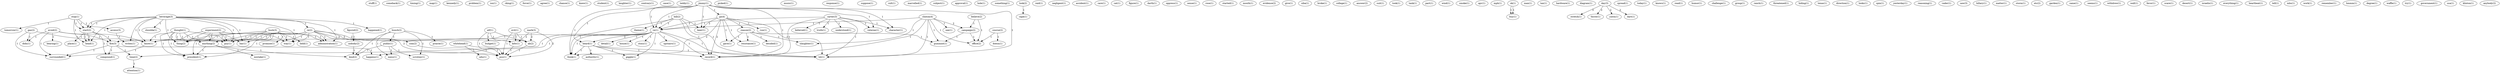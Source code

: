 digraph G {
  stuff [ label="stuff(1)" ];
  comeback [ label="comeback(1)" ];
  timing [ label="timing(1)" ];
  map [ label="map(1)" ];
  kennedy [ label="kennedy(1)" ];
  problem [ label="problem(1)" ];
  isn [ label="isn(1)" ];
  cking [ label="cking(1)" ];
  force [ label="force(1)" ];
  agree [ label="agree(1)" ];
  chance [ label="chance(1)" ];
  knew [ label="knew(1)" ];
  student [ label="student(1)" ];
  laughter [ label="laughter(1)" ];
  contrary [ label="contrary(1)" ];
  case [ label="case(1)" ];
  teddy [ label="teddy(1)" ];
  beverage [ label="beverage(3)" ];
  happened [ label="happened(1)" ];
  start [ label="start(1)" ];
  shoulda [ label="shoulda(1)" ];
  re [ label="re(2)" ];
  bar [ label="bar(1)" ];
  way [ label="way(1)" ];
  administration [ label="administration(1)" ];
  start [ label="start(2)" ];
  thing [ label="thing(2)" ];
  know [ label="know(1)" ];
  head [ label="head(1)" ];
  guy [ label="guy(1)" ];
  writes [ label="writes(1)" ];
  picked [ label="picked(1)" ];
  music [ label="music(1)" ];
  response [ label="response(1)" ];
  suppose [ label="suppose(1)" ];
  avoid [ label="avoid(2)" ];
  bearing [ label="bearing(1)" ];
  fire [ label="fire(3)" ];
  didn [ label="didn(1)" ];
  surrounded [ label="surrounded(1)" ];
  cult [ label="cult(1)" ];
  marvelled [ label="marvelled(1)" ];
  subject [ label="subject(1)" ];
  approval [ label="approval(1)" ];
  jimmy [ label="jimmy(1)" ];
  ve [ label="ve(1)" ];
  heard [ label="heard(1)" ];
  go [ label="go(4)" ];
  think [ label="think(1)" ];
  beer [ label="beer(1)" ];
  veteran [ label="veteran(1)" ];
  record [ label="record(1)" ];
  character [ label="character(1)" ];
  lot [ label="lot(1)" ];
  ve [ label="ve(1)" ];
  hole [ label="hole(1)" ];
  something [ label="something(1)" ];
  happens [ label="happens(1)" ];
  upstairs [ label="upstairs(1)" ];
  time [ label="time(2)" ];
  detail [ label="detail(1)" ];
  house [ label="house(1)" ];
  story [ label="story(1)" ];
  giggle [ label="giggle(1)" ];
  look [ label="look(2)" ];
  cape [ label="cape(1)" ];
  raid [ label="raid(1)" ];
  authority [ label="authority(1)" ];
  negligent [ label="negligent(1)" ];
  accident [ label="accident(1)" ];
  care [ label="care(1)" ];
  stop [ label="stop(1)" ];
  access [ label="access(3)" ];
  tomorrow [ label="tomorrow(1)" ];
  cat [ label="cat(1)" ];
  figure [ label="figure(1)" ];
  darth [ label="darth(1)" ];
  reason [ label="reason(2)" ];
  run [ label="run(1)" ];
  resistance [ label="resistance(1)" ];
  gave [ label="gave(1)" ];
  oppress [ label="oppress(1)" ];
  place [ label="place(1)" ];
  compound [ label="compound(1)" ];
  sense [ label="sense(1)" ];
  rose [ label="rose(1)" ];
  started [ label="started(1)" ];
  mouth [ label="mouth(1)" ];
  evidence [ label="evidence(2)" ];
  give [ label="give(1)" ];
  whitehead [ label="whitehead(1)" ];
  edu [ label="edu(1)" ];
  psu [ label="psu(1)" ];
  bunch [ label="bunch(2)" ];
  prairie [ label="prairie(1)" ];
  public [ label="public(1)" ];
  mess [ label="mess(1)" ];
  scrutiny [ label="scrutiny(1)" ];
  kind [ label="kind(2)" ];
  siba [ label="siba(1)" ];
  broke [ label="broke(1)" ];
  college [ label="college(1)" ];
  answer [ label="answer(2)" ];
  suit [ label="suit(1)" ];
  took [ label="took(1)" ];
  tank [ label="tank(1)" ];
  part [ label="part(1)" ];
  wind [ label="wind(1)" ];
  com [ label="com(2)" ];
  ab [ label="ab(2)" ];
  kdw [ label="kdw(1)" ];
  bush [ label="bush(3)" ];
  anything [ label="anything(2)" ];
  held [ label="held(1)" ];
  promise [ label="promise(1)" ];
  president [ label="president(1)" ];
  experiment [ label="experiment(2)" ];
  smoke [ label="smoke(1)" ];
  apv [ label="apv(1)" ];
  mph [ label="mph(1)" ];
  ok [ label="ok(1)" ];
  buy [ label="buy(1)" ];
  man [ label="man(1)" ];
  tax [ label="tax(1)" ];
  hardware [ label="hardware(1)" ];
  diagram [ label="diagram(1)" ];
  day [ label="day(3)" ];
  stretch [ label="stretch(1)" ];
  throw [ label="throw(1)" ];
  yawn [ label="yawn(1)" ];
  dart [ label="dart(1)" ];
  spread [ label="spread(1)" ];
  today [ label="today(1)" ];
  knows [ label="knows(1)" ];
  decided [ label="decided(1)" ];
  slaughter [ label="slaughter(1)" ];
  gummint [ label="gummint(1)" ];
  bill [ label="bill(2)" ];
  theme [ label="theme(1)" ];
  read [ label="read(1)" ];
  humor [ label="humor(1)" ];
  ok [ label="ok(1)" ];
  gas [ label="gas(2)" ];
  challenge [ label="challenge(1)" ];
  group [ label="group(1)" ];
  ranch [ label="ranch(1)" ];
  threatened [ label="threatened(1)" ];
  attention [ label="attention(1)" ];
  hiding [ label="hiding(1)" ];
  texas [ label="texas(1)" ];
  thought [ label="thought(1)" ];
  direction [ label="direction(1)" ];
  looks [ label="looks(1)" ];
  spin [ label="spin(1)" ];
  yesterday [ label="yesterday(1)" ];
  evil [ label="evil(1)" ];
  reasoning [ label="reasoning(1)" ];
  believe [ label="believe(2)" ];
  campaign [ label="campaign(2)" ];
  office [ label="office(2)" ];
  vader [ label="vader(1)" ];
  saw [ label="saw(3)" ];
  hillary [ label="hillary(1)" ];
  mark [ label="mark(3)" ];
  carter [ label="carter(3)" ];
  truth [ label="truth(1)" ];
  understood [ label="understood(1)" ];
  believed [ label="believed(1)" ];
  matter [ label="matter(1)" ];
  storm [ label="storm(1)" ];
  etc [ label="etc(2)" ];
  garden [ label="garden(1)" ];
  came [ label="came(1)" ];
  seems [ label="seems(1)" ];
  withdrew [ label="withdrew(1)" ];
  wall [ label="wall(1)" ];
  favor [ label="favor(1)" ];
  scare [ label="scare(1)" ];
  atf [ label="atf(1)" ];
  budget [ label="budget(1)" ];
  desert [ label="desert(1)" ];
  israelis [ label="israelis(1)" ];
  thought [ label="thought(1)" ];
  mistake [ label="mistake(1)" ];
  everything [ label="everything(1)" ];
  heartbeat [ label="heartbeat(1)" ];
  clinton [ label="clinton(4)" ];
  see [ label="see(1)" ];
  tell [ label="tell(1)" ];
  mbs [ label="mbs(1)" ];
  course [ label="course(2)" ];
  doesn [ label="doesn(1)" ];
  work [ label="work(1)" ];
  remember [ label="remember(1)" ];
  hmmm [ label="hmmm(1)" ];
  figured [ label="figured(2)" ];
  nobody [ label="nobody(2)" ];
  degree [ label="degree(1)" ];
  waffle [ label="waffle(1)" ];
  stop [ label="stop(1)" ];
  try [ label="try(1)" ];
  government [ label="government(1)" ];
  usa [ label="usa(1)" ];
  klinton [ label="klinton(1)" ];
  anybody [ label="anybody(2)" ];
  beverage -> happened [ label="1" ];
  beverage -> start [ label="1" ];
  beverage -> shoulda [ label="1" ];
  beverage -> re [ label="1" ];
  beverage -> bar [ label="1" ];
  beverage -> way [ label="1" ];
  beverage -> administration [ label="1" ];
  beverage -> start [ label="1" ];
  beverage -> thing [ label="1" ];
  beverage -> know [ label="1" ];
  beverage -> head [ label="1" ];
  beverage -> guy [ label="1" ];
  beverage -> writes [ label="1" ];
  avoid -> bearing [ label="1" ];
  avoid -> fire [ label="1" ];
  avoid -> know [ label="1" ];
  avoid -> didn [ label="1" ];
  avoid -> surrounded [ label="1" ];
  jimmy -> ve [ label="1" ];
  jimmy -> heard [ label="1" ];
  jimmy -> go [ label="1" ];
  jimmy -> think [ label="1" ];
  jimmy -> beer [ label="1" ];
  jimmy -> veteran [ label="1" ];
  jimmy -> record [ label="1" ];
  jimmy -> character [ label="1" ];
  jimmy -> lot [ label="1" ];
  jimmy -> ve [ label="1" ];
  ve -> heard [ label="2" ];
  ve -> fire [ label="1" ];
  ve -> happens [ label="1" ];
  ve -> upstairs [ label="1" ];
  ve -> time [ label="1" ];
  ve -> think [ label="1" ];
  ve -> detail [ label="1" ];
  ve -> house [ label="1" ];
  ve -> story [ label="1" ];
  ve -> giggle [ label="1" ];
  ve -> record [ label="1" ];
  ve -> lot [ label="1" ];
  look -> cape [ label="1" ];
  heard -> think [ label="1" ];
  heard -> authority [ label="1" ];
  heard -> giggle [ label="1" ];
  heard -> record [ label="1" ];
  heard -> lot [ label="1" ];
  stop -> start [ label="1" ];
  stop -> start [ label="1" ];
  stop -> head [ label="1" ];
  stop -> access [ label="1" ];
  stop -> tomorrow [ label="1" ];
  go -> reason [ label="1" ];
  go -> run [ label="1" ];
  go -> think [ label="2" ];
  go -> resistance [ label="1" ];
  go -> beer [ label="2" ];
  go -> gave [ label="1" ];
  go -> record [ label="2" ];
  go -> lot [ label="2" ];
  go -> ve [ label="2" ];
  start -> place [ label="1" ];
  start -> fire [ label="1" ];
  start -> compound [ label="1" ];
  start -> head [ label="1" ];
  whitehead -> edu [ label="1" ];
  whitehead -> psu [ label="1" ];
  bunch -> prairie [ label="1" ];
  bunch -> public [ label="1" ];
  bunch -> mess [ label="1" ];
  bunch -> scrutiny [ label="1" ];
  bunch -> kind [ label="1" ];
  fire -> compound [ label="1" ];
  fire -> happens [ label="1" ];
  fire -> time [ label="1" ];
  fire -> surrounded [ label="1" ];
  re -> bar [ label="1" ];
  re -> way [ label="1" ];
  re -> administration [ label="1" ];
  re -> com [ label="2" ];
  re -> thing [ label="1" ];
  re -> know [ label="1" ];
  re -> ab [ label="2" ];
  re -> kdw [ label="2" ];
  re -> guy [ label="1" ];
  re -> psu [ label="2" ];
  bush -> bar [ label="1" ];
  bush -> way [ label="1" ];
  bush -> administration [ label="1" ];
  bush -> thing [ label="1" ];
  bush -> know [ label="1" ];
  bush -> anything [ label="1" ];
  bush -> held [ label="1" ];
  bush -> guy [ label="1" ];
  bush -> promise [ label="1" ];
  bush -> president [ label="1" ];
  experiment -> bar [ label="1" ];
  experiment -> way [ label="1" ];
  experiment -> administration [ label="1" ];
  experiment -> thing [ label="1" ];
  experiment -> know [ label="1" ];
  experiment -> anything [ label="1" ];
  experiment -> guy [ label="1" ];
  experiment -> president [ label="1" ];
  ok -> buy [ label="1" ];
  public -> mess [ label="1" ];
  public -> scrutiny [ label="1" ];
  public -> kind [ label="1" ];
  day -> stretch [ label="2" ];
  day -> throw [ label="2" ];
  day -> yawn [ label="2" ];
  day -> dart [ label="2" ];
  reason -> resistance [ label="1" ];
  reason -> decided [ label="1" ];
  reason -> gave [ label="1" ];
  reason -> slaughter [ label="1" ];
  reason -> gummint [ label="1" ];
  bill -> think [ label="1" ];
  bill -> theme [ label="1" ];
  bill -> beer [ label="1" ];
  bill -> record [ label="1" ];
  bill -> lot [ label="1" ];
  bill -> ve [ label="1" ];
  ok -> buy [ label="1" ];
  gas -> know [ label="1" ];
  gas -> didn [ label="1" ];
  gas -> surrounded [ label="1" ];
  start -> head [ label="1" ];
  time -> attention [ label="1" ];
  com -> psu [ label="1" ];
  thought -> thing [ label="1" ];
  thought -> know [ label="1" ];
  thought -> anything [ label="1" ];
  thought -> guy [ label="1" ];
  thought -> president [ label="1" ];
  evil -> ab [ label="1" ];
  evil -> kdw [ label="1" ];
  evil -> psu [ label="1" ];
  believe -> campaign [ label="1" ];
  believe -> office [ label="1" ];
  mark -> ab [ label="2" ];
  mark -> kdw [ label="2" ];
  mark -> psu [ label="2" ];
  carter -> veteran [ label="1" ];
  carter -> truth [ label="1" ];
  carter -> understood [ label="1" ];
  carter -> believed [ label="1" ];
  carter -> record [ label="1" ];
  carter -> character [ label="1" ];
  carter -> lot [ label="1" ];
  carter -> ve [ label="1" ];
  know -> surrounded [ label="1" ];
  atf -> ab [ label="1" ];
  atf -> kdw [ label="1" ];
  atf -> budget [ label="1" ];
  atf -> psu [ label="1" ];
  thought -> anything [ label="1" ];
  thought -> guy [ label="1" ];
  thought -> president [ label="1" ];
  anything -> mistake [ label="1" ];
  anything -> president [ label="1" ];
  anything -> kind [ label="1" ];
  ab -> psu [ label="1" ];
  clinton -> slaughter [ label="1" ];
  clinton -> record [ label="1" ];
  clinton -> campaign [ label="2" ];
  clinton -> gummint [ label="1" ];
  clinton -> office [ label="1" ];
  clinton -> see [ label="1" ];
  clinton -> lot [ label="1" ];
  clinton -> ve [ label="1" ];
  kdw -> psu [ label="1" ];
  course -> doesn [ label="1" ];
  course -> office [ label="1" ];
  figured -> nobody [ label="1" ];
  campaign -> gummint [ label="1" ];
  campaign -> office [ label="1" ];
  access -> writes [ label="1" ];
  nobody -> kind [ label="1" ];
}
